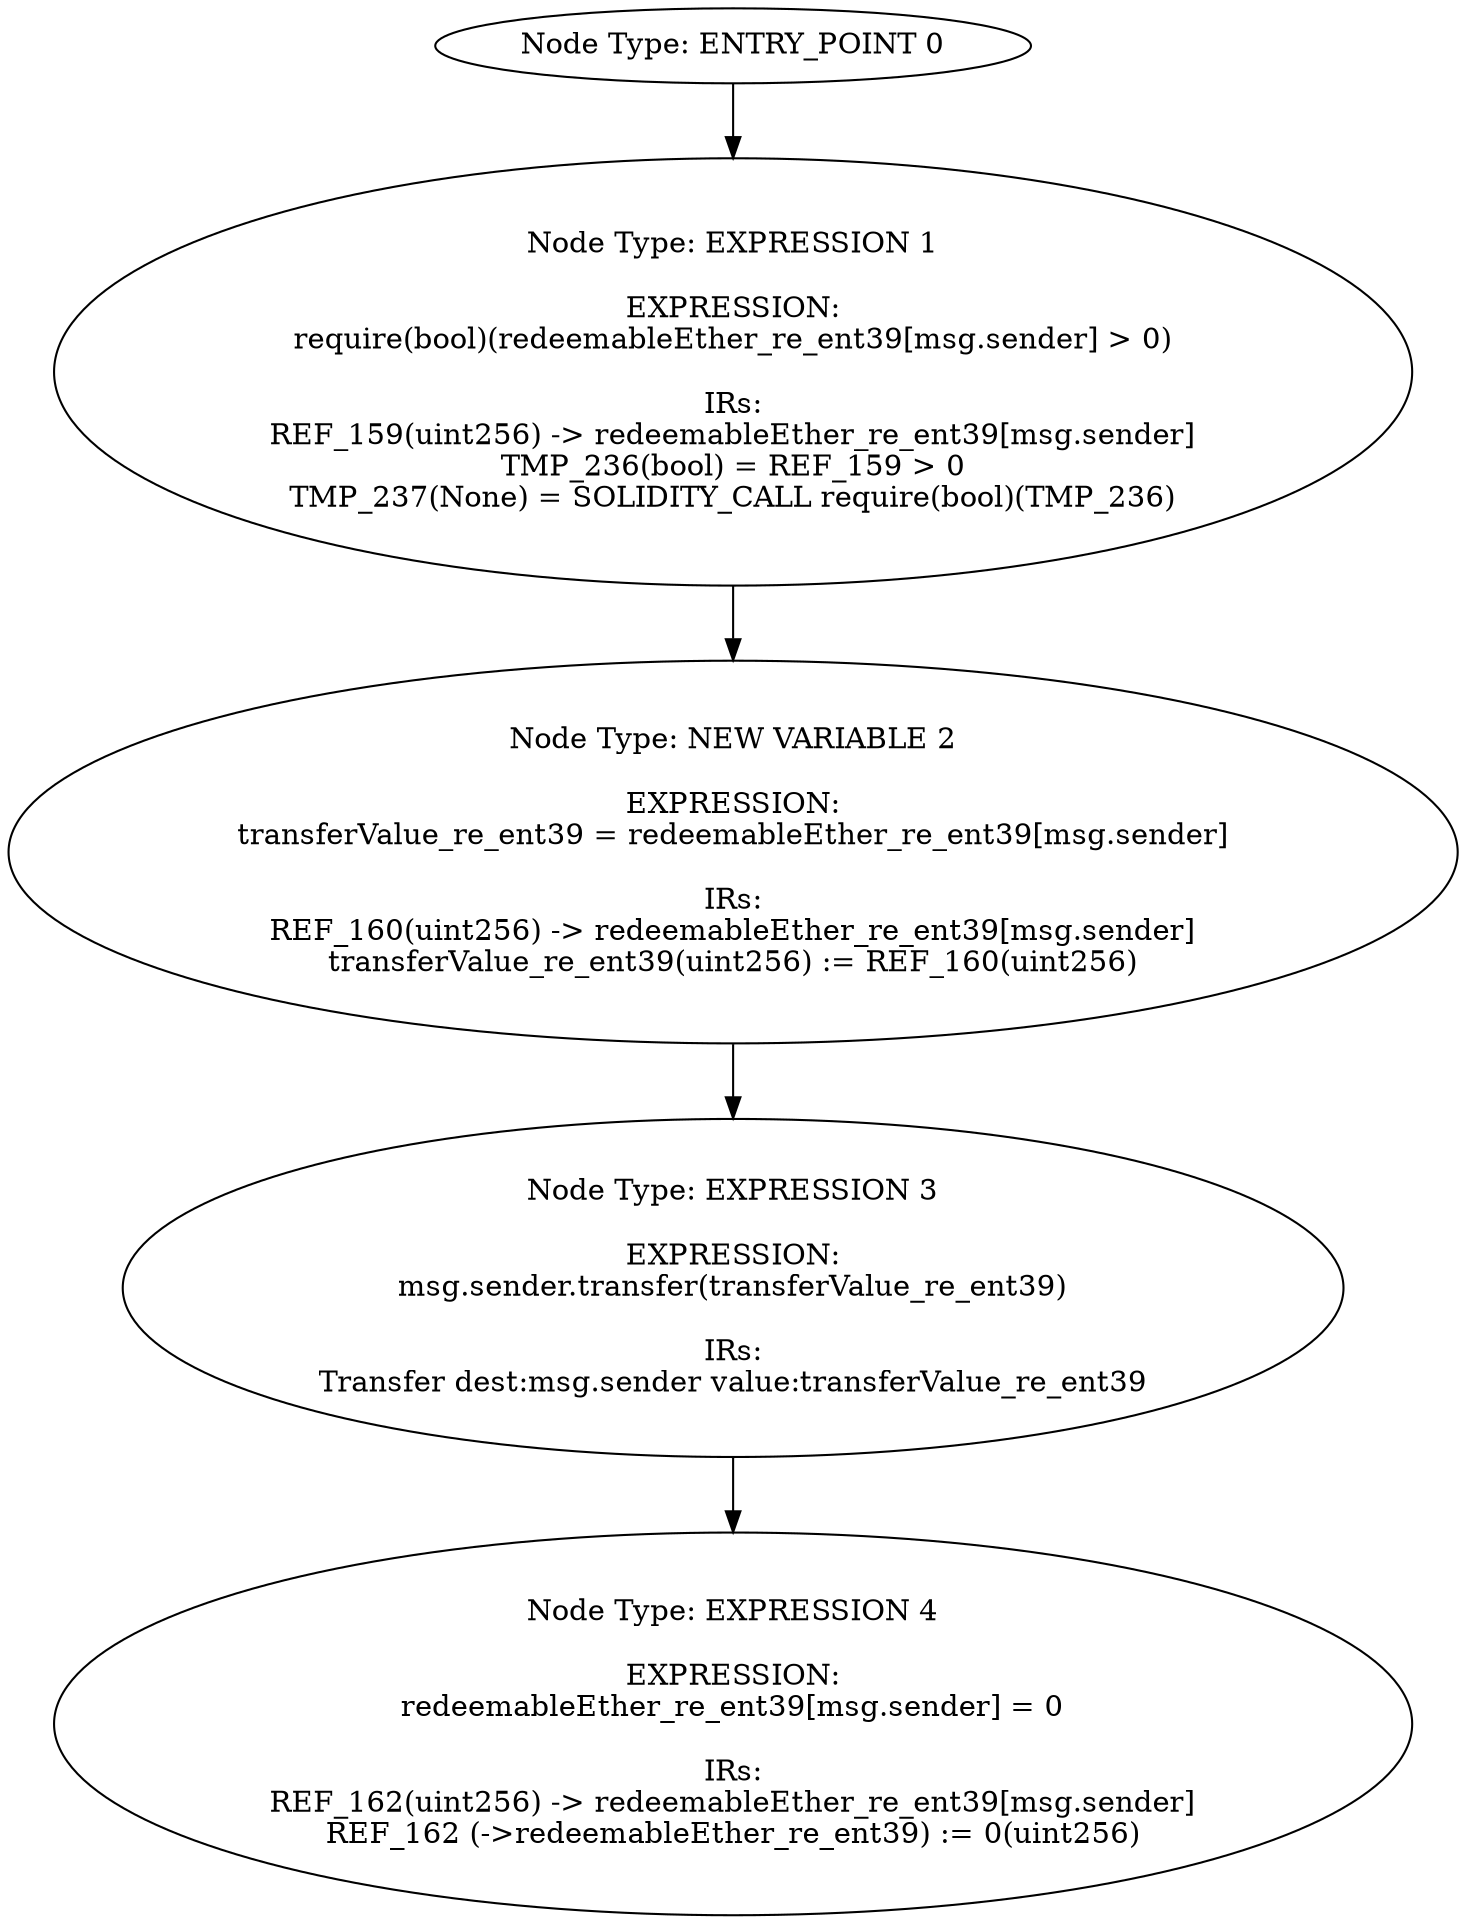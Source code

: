 digraph{
0[label="Node Type: ENTRY_POINT 0
"];
0->1;
1[label="Node Type: EXPRESSION 1

EXPRESSION:
require(bool)(redeemableEther_re_ent39[msg.sender] > 0)

IRs:
REF_159(uint256) -> redeemableEther_re_ent39[msg.sender]
TMP_236(bool) = REF_159 > 0
TMP_237(None) = SOLIDITY_CALL require(bool)(TMP_236)"];
1->2;
2[label="Node Type: NEW VARIABLE 2

EXPRESSION:
transferValue_re_ent39 = redeemableEther_re_ent39[msg.sender]

IRs:
REF_160(uint256) -> redeemableEther_re_ent39[msg.sender]
transferValue_re_ent39(uint256) := REF_160(uint256)"];
2->3;
3[label="Node Type: EXPRESSION 3

EXPRESSION:
msg.sender.transfer(transferValue_re_ent39)

IRs:
Transfer dest:msg.sender value:transferValue_re_ent39"];
3->4;
4[label="Node Type: EXPRESSION 4

EXPRESSION:
redeemableEther_re_ent39[msg.sender] = 0

IRs:
REF_162(uint256) -> redeemableEther_re_ent39[msg.sender]
REF_162 (->redeemableEther_re_ent39) := 0(uint256)"];
}
